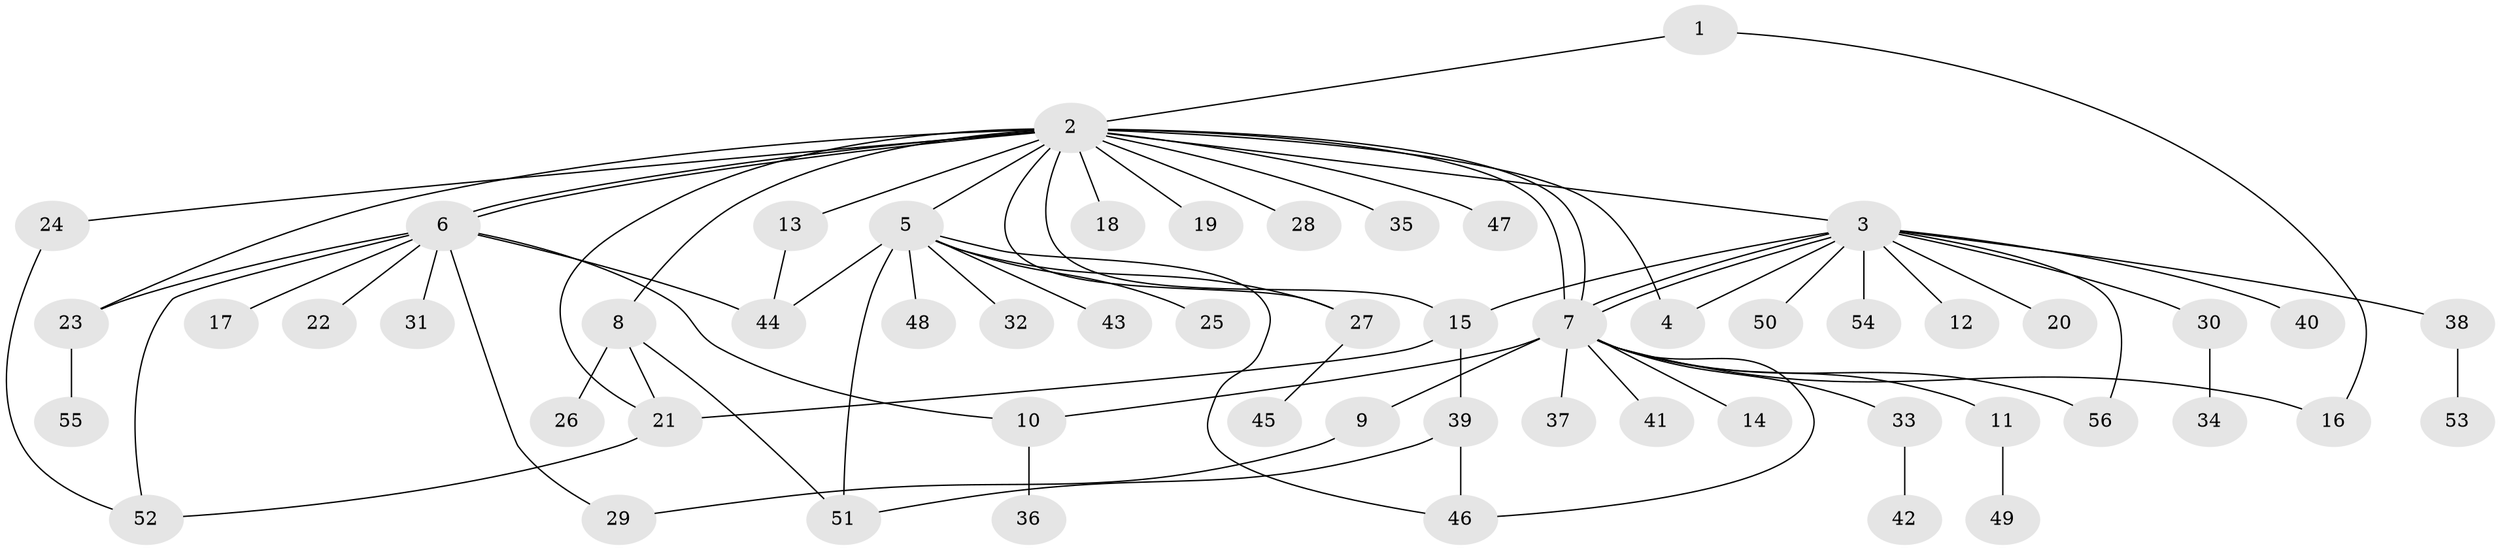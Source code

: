 // Generated by graph-tools (version 1.1) at 2025/35/03/09/25 02:35:30]
// undirected, 56 vertices, 77 edges
graph export_dot {
graph [start="1"]
  node [color=gray90,style=filled];
  1;
  2;
  3;
  4;
  5;
  6;
  7;
  8;
  9;
  10;
  11;
  12;
  13;
  14;
  15;
  16;
  17;
  18;
  19;
  20;
  21;
  22;
  23;
  24;
  25;
  26;
  27;
  28;
  29;
  30;
  31;
  32;
  33;
  34;
  35;
  36;
  37;
  38;
  39;
  40;
  41;
  42;
  43;
  44;
  45;
  46;
  47;
  48;
  49;
  50;
  51;
  52;
  53;
  54;
  55;
  56;
  1 -- 2;
  1 -- 16;
  2 -- 3;
  2 -- 4;
  2 -- 5;
  2 -- 6;
  2 -- 6;
  2 -- 7;
  2 -- 7;
  2 -- 8;
  2 -- 13;
  2 -- 15;
  2 -- 18;
  2 -- 19;
  2 -- 21;
  2 -- 23;
  2 -- 24;
  2 -- 27;
  2 -- 28;
  2 -- 35;
  2 -- 47;
  3 -- 4;
  3 -- 7;
  3 -- 7;
  3 -- 12;
  3 -- 15;
  3 -- 20;
  3 -- 30;
  3 -- 38;
  3 -- 40;
  3 -- 50;
  3 -- 54;
  3 -- 56;
  5 -- 25;
  5 -- 27;
  5 -- 32;
  5 -- 43;
  5 -- 44;
  5 -- 46;
  5 -- 48;
  5 -- 51;
  6 -- 10;
  6 -- 17;
  6 -- 22;
  6 -- 23;
  6 -- 29;
  6 -- 31;
  6 -- 44;
  6 -- 52;
  7 -- 9;
  7 -- 10;
  7 -- 11;
  7 -- 14;
  7 -- 16;
  7 -- 33;
  7 -- 37;
  7 -- 41;
  7 -- 46;
  7 -- 56;
  8 -- 21;
  8 -- 26;
  8 -- 51;
  9 -- 29;
  10 -- 36;
  11 -- 49;
  13 -- 44;
  15 -- 21;
  15 -- 39;
  21 -- 52;
  23 -- 55;
  24 -- 52;
  27 -- 45;
  30 -- 34;
  33 -- 42;
  38 -- 53;
  39 -- 46;
  39 -- 51;
}
